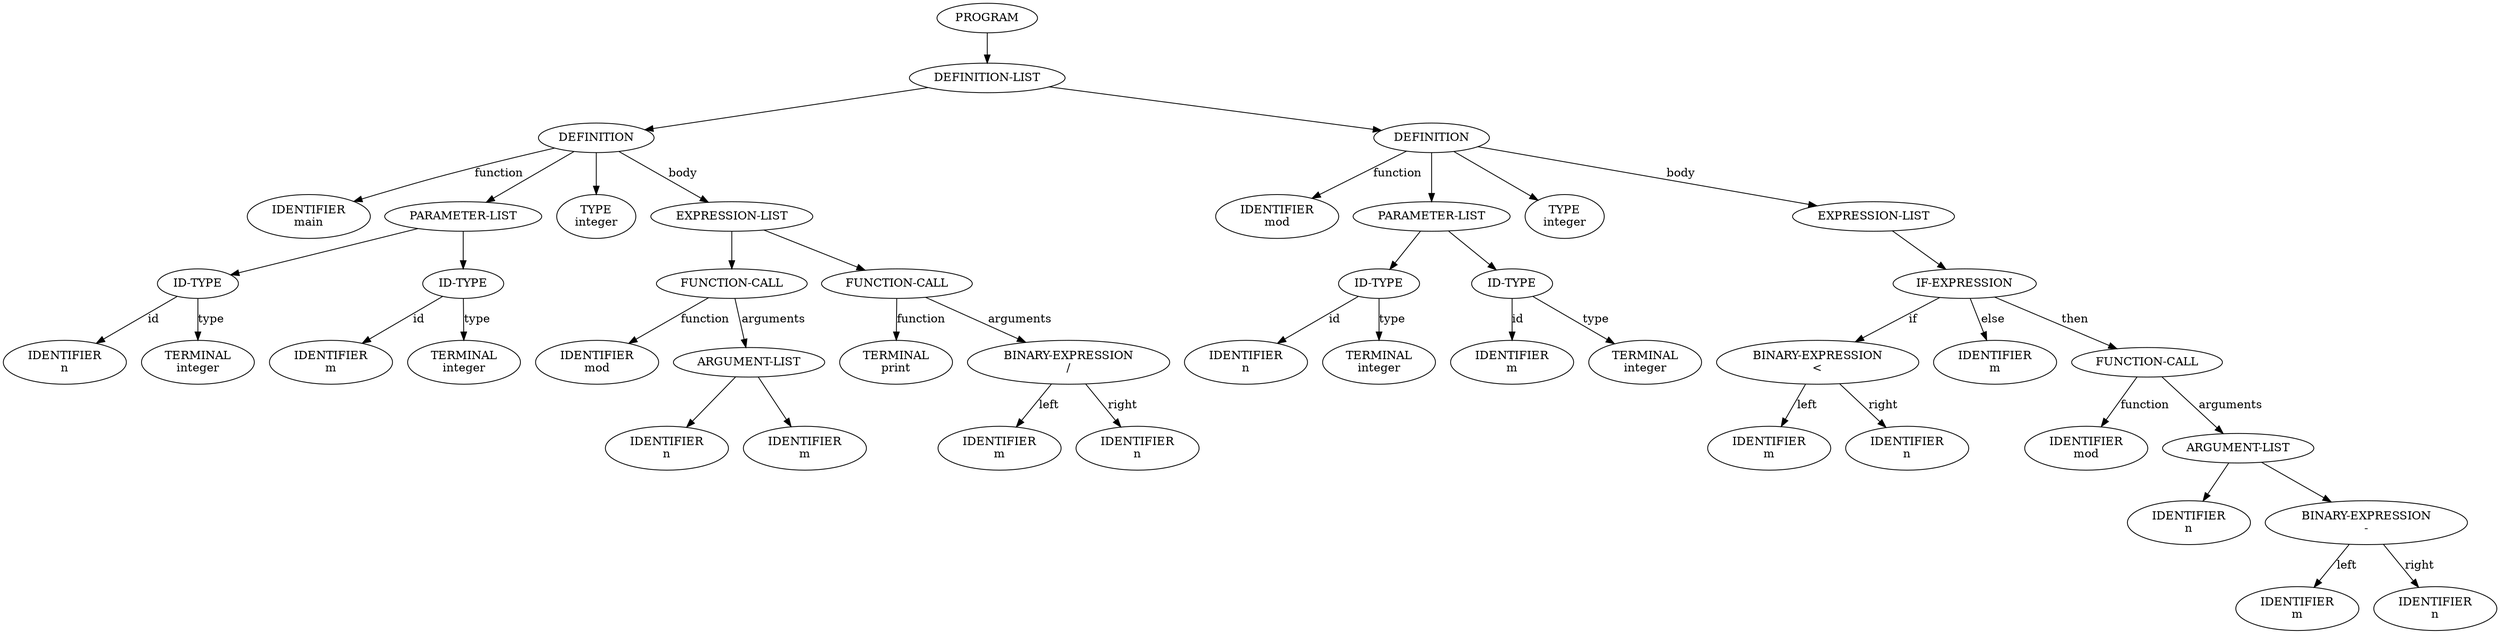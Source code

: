 digraph AST {
node0 [label="PROGRAM"]
node1 [label="DEFINITION-LIST"]
node2 [label="DEFINITION"]
node3 [label="IDENTIFIER\nmain"]
node4 [label="PARAMETER-LIST"]
node5 [label="ID-TYPE"]
node6 [label="IDENTIFIER\nn"]
node7 [label="TERMINAL\ninteger"]
node8 [label="ID-TYPE"]
node9 [label="IDENTIFIER\nm"]
node10 [label="TERMINAL\ninteger"]
node11 [label="TYPE\ninteger"]
node12 [label="EXPRESSION-LIST"]
node13 [label="FUNCTION-CALL"]
node14 [label="IDENTIFIER\nmod"]
node15 [label="ARGUMENT-LIST"]
node16 [label="IDENTIFIER\nn"]
node17 [label="IDENTIFIER\nm"]
node18 [label="FUNCTION-CALL"]
node19 [label="TERMINAL\nprint"]
node20 [label="BINARY-EXPRESSION\n/"]
node21 [label="IDENTIFIER\nm"]
node22 [label="IDENTIFIER\nn"]
node23 [label="DEFINITION"]
node24 [label="IDENTIFIER\nmod"]
node25 [label="PARAMETER-LIST"]
node26 [label="ID-TYPE"]
node27 [label="IDENTIFIER\nn"]
node28 [label="TERMINAL\ninteger"]
node29 [label="ID-TYPE"]
node30 [label="IDENTIFIER\nm"]
node31 [label="TERMINAL\ninteger"]
node32 [label="TYPE\ninteger"]
node33 [label="EXPRESSION-LIST"]
node34 [label="IF-EXPRESSION"]
node35 [label="BINARY-EXPRESSION\n<"]
node36 [label="IDENTIFIER\nm"]
node37 [label="IDENTIFIER\nn"]
node38 [label="IDENTIFIER\nm"]
node39 [label="FUNCTION-CALL"]
node40 [label="IDENTIFIER\nmod"]
node41 [label="ARGUMENT-LIST"]
node42 [label="IDENTIFIER\nn"]
node43 [label="BINARY-EXPRESSION\n-"]
node44 [label="IDENTIFIER\nm"]
node45 [label="IDENTIFIER\nn"]
node2 -> node3 [label="function"]
node5 -> node6 [label="id"]
node5 -> node7 [label="type"]
node4 -> node5
node8 -> node9 [label="id"]
node8 -> node10 [label="type"]
node4 -> node8
node2 -> node4
node2 -> node11
node13 -> node14 [label="function"]
node15 -> node16
node15 -> node17
node13 -> node15 [label="arguments"]
node12 -> node13
node18 -> node19 [label="function"]
node20 -> node21 [label="left"]
node20 -> node22 [label="right"]
node18 -> node20 [label="arguments"]
node12 -> node18
node2 -> node12 [label="body"]
node1 -> node2
node23 -> node24 [label="function"]
node26 -> node27 [label="id"]
node26 -> node28 [label="type"]
node25 -> node26
node29 -> node30 [label="id"]
node29 -> node31 [label="type"]
node25 -> node29
node23 -> node25
node23 -> node32
node35 -> node36 [label="left"]
node35 -> node37 [label="right"]
node34 -> node35 [label="if"]
node34 -> node38 [label="else"]
node39 -> node40 [label="function"]
node41 -> node42
node43 -> node44 [label="left"]
node43 -> node45 [label="right"]
node41 -> node43
node39 -> node41 [label="arguments"]
node34 -> node39 [label="then"]
node33 -> node34
node23 -> node33 [label="body"]
node1 -> node23
node0 -> node1
}